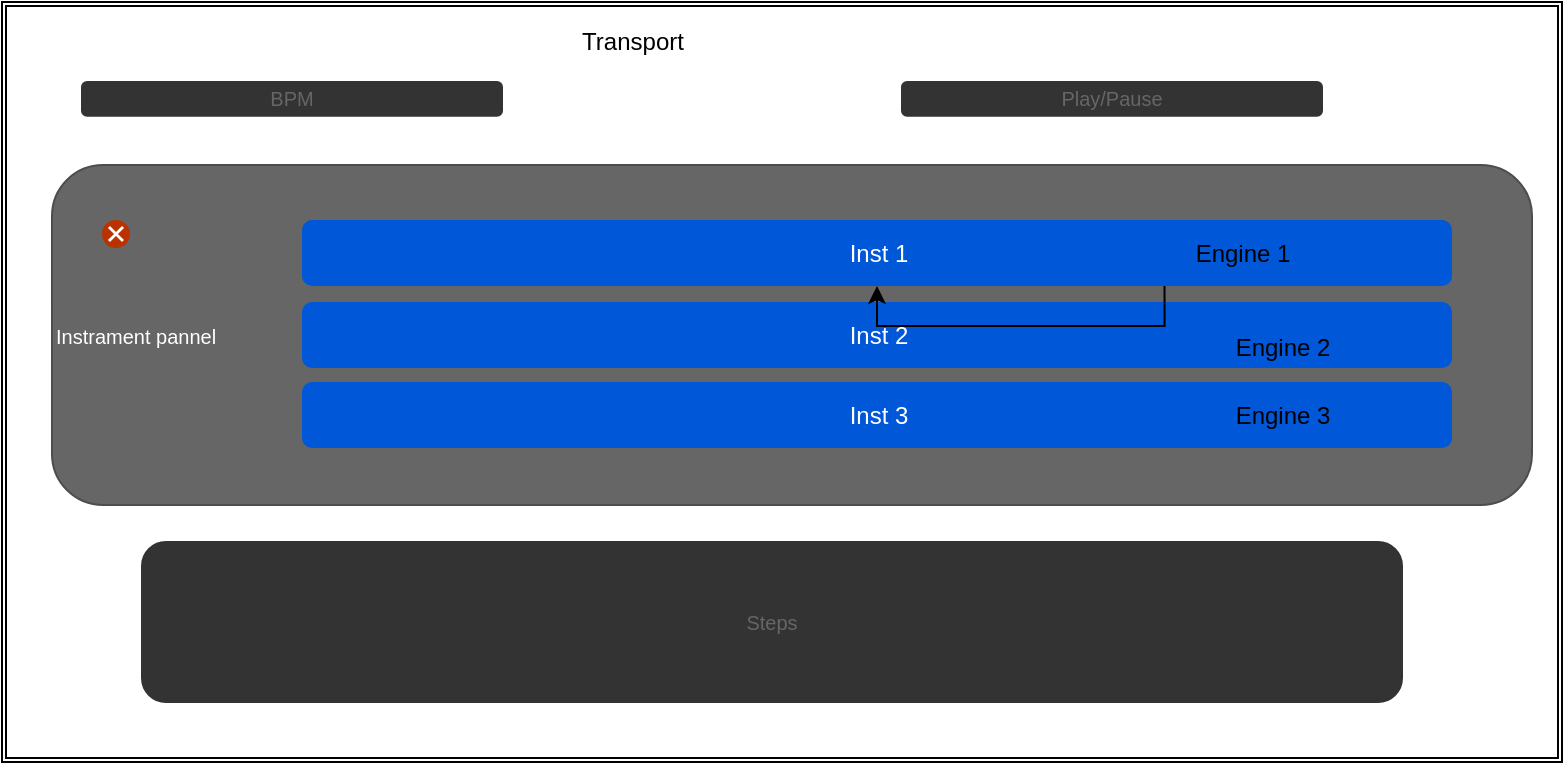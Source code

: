 <mxfile version="13.10.0" type="embed">
    <diagram id="8r1odn9fo8h4a8jPreBq" name="Page-1">
        <mxGraphModel dx="789" dy="1547" grid="1" gridSize="10" guides="1" tooltips="1" connect="1" arrows="1" fold="1" page="1" pageScale="1" pageWidth="850" pageHeight="1100" math="0" shadow="0">
            <root>
                <mxCell id="0"/>
                <mxCell id="1" parent="0"/>
                <mxCell id="2" value="" style="shape=ext;double=1;rounded=0;whiteSpace=wrap;html=1;align=left;" vertex="1" parent="1">
                    <mxGeometry x="30" y="-310" width="780" height="380" as="geometry"/>
                </mxCell>
                <mxCell id="4" value="BPM" style="rounded=1;html=1;shadow=0;dashed=0;whiteSpace=wrap;fontSize=10;fillColor=#333333;align=center;strokeColor=#333333;fontColor=#666666;" vertex="1" parent="1">
                    <mxGeometry x="70" y="-270" width="210" height="16.88" as="geometry"/>
                </mxCell>
                <mxCell id="5" value="Play/Pause" style="rounded=1;html=1;shadow=0;dashed=0;whiteSpace=wrap;fontSize=10;fillColor=#333333;align=center;strokeColor=#333333;fontColor=#666666;" vertex="1" parent="1">
                    <mxGeometry x="480" y="-270" width="210" height="16.88" as="geometry"/>
                </mxCell>
                <mxCell id="6" value="Steps" style="rounded=1;html=1;shadow=0;dashed=0;whiteSpace=wrap;fontSize=10;fillColor=#333333;align=center;strokeColor=#333333;fontColor=#666666;" vertex="1" parent="1">
                    <mxGeometry x="100" y="-40" width="630" height="80" as="geometry"/>
                </mxCell>
                <mxCell id="7" value="&lt;div&gt;&lt;span&gt;Instrament pannel&lt;/span&gt;&lt;/div&gt;" style="rounded=1;html=1;shadow=0;dashed=0;whiteSpace=wrap;fontSize=10;fillColor=#666666;align=left;strokeColor=#4D4D4D;fontColor=#ffffff;" vertex="1" parent="1">
                    <mxGeometry x="55" y="-228.5" width="740" height="170" as="geometry"/>
                </mxCell>
                <mxCell id="8" value="Inst 1" style="rounded=1;fillColor=#0057D8;align=center;strokeColor=none;html=1;fontColor=#ffffff;fontSize=12" vertex="1" parent="1">
                    <mxGeometry x="180" y="-201" width="575" height="33" as="geometry"/>
                </mxCell>
                <mxCell id="9" value="" style="html=1;shadow=0;dashed=0;shape=mxgraph.atlassian.close;fillColor=#BA3200;strokeColor=none;html=1" vertex="1" parent="1">
                    <mxGeometry x="80" y="-201" width="14" height="14" as="geometry"/>
                </mxCell>
                <mxCell id="10" value="Inst 2" style="rounded=1;fillColor=#0057D8;align=center;strokeColor=none;html=1;fontColor=#ffffff;fontSize=12" vertex="1" parent="1">
                    <mxGeometry x="180" y="-160" width="575" height="33" as="geometry"/>
                </mxCell>
                <mxCell id="11" value="Inst 3" style="rounded=1;fillColor=#0057D8;align=center;strokeColor=none;html=1;fontColor=#ffffff;fontSize=12" vertex="1" parent="1">
                    <mxGeometry x="180" y="-120" width="575" height="33" as="geometry"/>
                </mxCell>
                <mxCell id="12" style="edgeStyle=orthogonalEdgeStyle;rounded=0;orthogonalLoop=1;jettySize=auto;html=1;exitX=0.75;exitY=1;exitDx=0;exitDy=0;" edge="1" parent="1" source="8" target="8">
                    <mxGeometry relative="1" as="geometry"/>
                </mxCell>
                <mxCell id="13" value="Transport" style="text;html=1;align=center;verticalAlign=middle;resizable=0;points=[];autosize=1;" vertex="1" parent="1">
                    <mxGeometry x="310" y="-300" width="70" height="20" as="geometry"/>
                </mxCell>
                <mxCell id="14" value="Engine 1" style="text;html=1;align=center;verticalAlign=middle;resizable=0;points=[];autosize=1;" vertex="1" parent="1">
                    <mxGeometry x="620" y="-194.5" width="60" height="20" as="geometry"/>
                </mxCell>
                <mxCell id="15" value="Engine 2" style="text;html=1;align=center;verticalAlign=middle;resizable=0;points=[];autosize=1;" vertex="1" parent="1">
                    <mxGeometry x="640" y="-147" width="60" height="20" as="geometry"/>
                </mxCell>
                <mxCell id="16" value="Engine 3" style="text;html=1;align=center;verticalAlign=middle;resizable=0;points=[];autosize=1;" vertex="1" parent="1">
                    <mxGeometry x="640" y="-113.5" width="60" height="20" as="geometry"/>
                </mxCell>
            </root>
        </mxGraphModel>
    </diagram>
</mxfile>